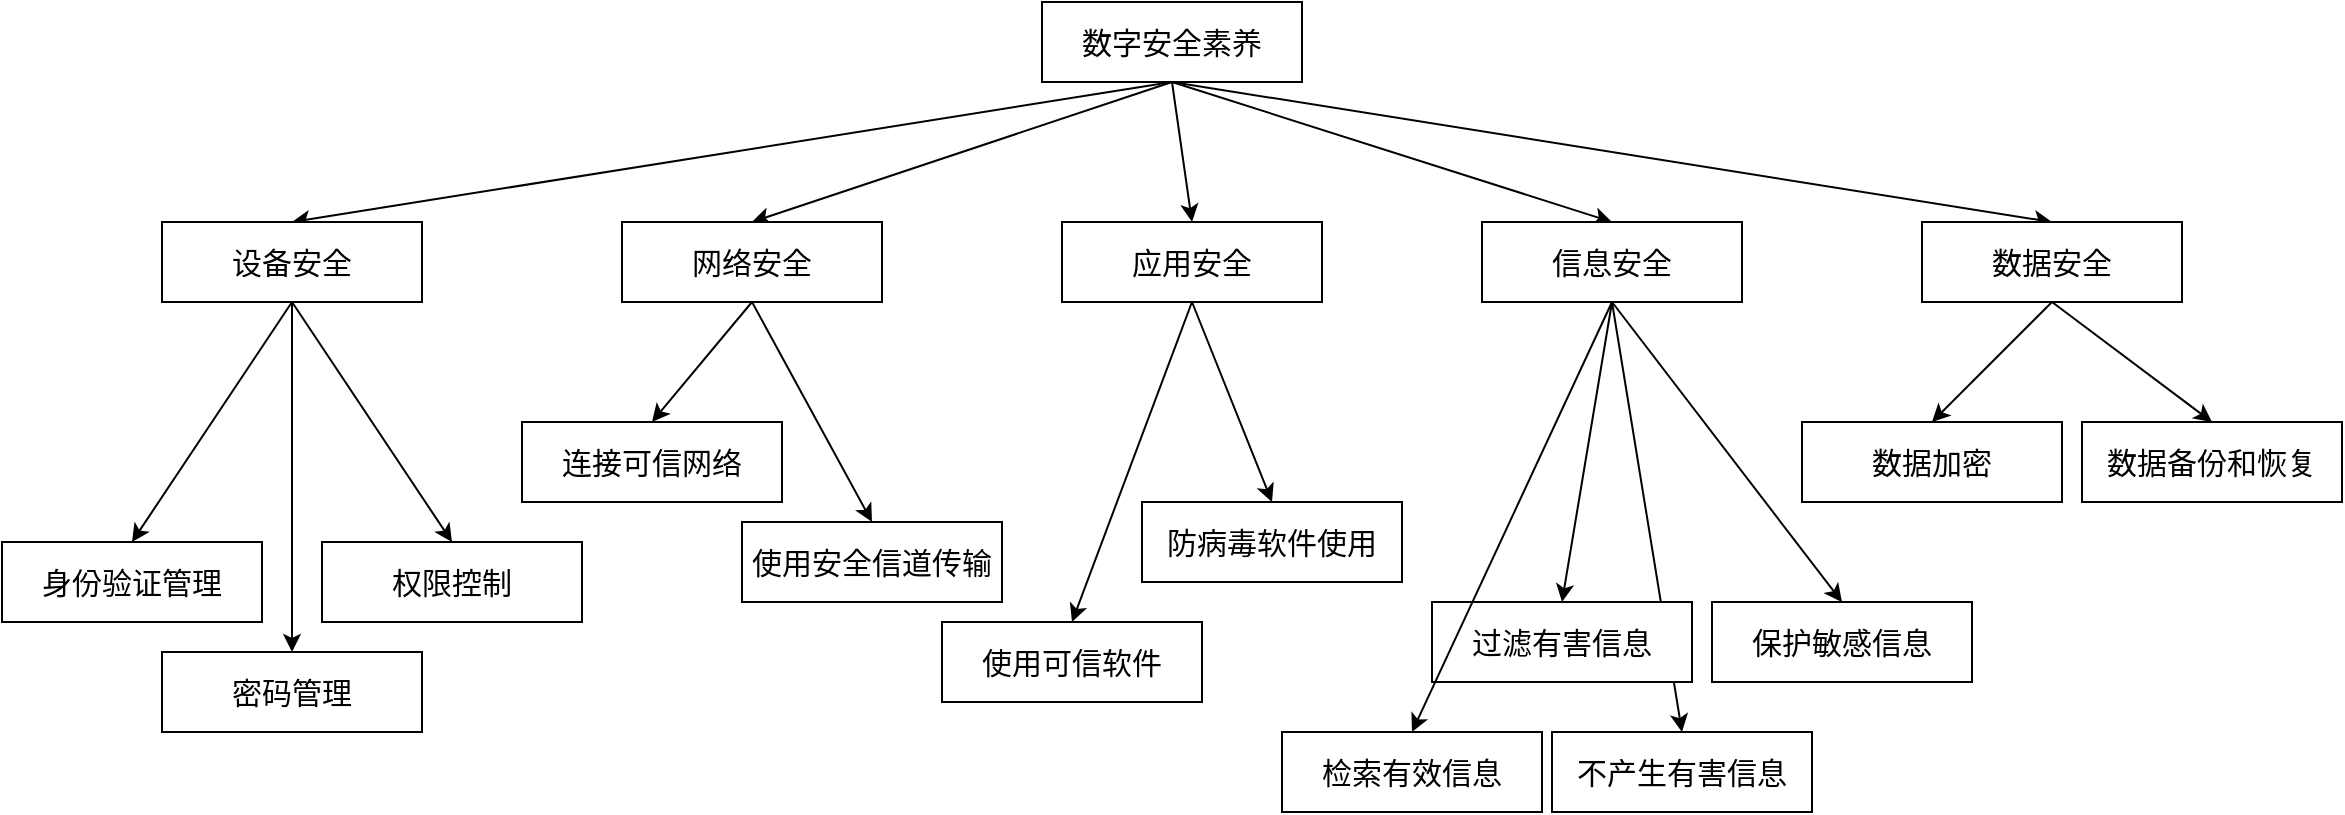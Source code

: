 <mxfile version="21.3.7" type="github">
  <diagram name="Page-1" id="10a91c8b-09ff-31b1-d368-03940ed4cc9e">
    <mxGraphModel dx="1050" dy="625" grid="1" gridSize="10" guides="1" tooltips="1" connect="1" arrows="1" fold="1" page="1" pageScale="1" pageWidth="1100" pageHeight="850" background="none" math="0" shadow="0">
      <root>
        <mxCell id="0" />
        <mxCell id="1" parent="0" />
        <mxCell id="FDhGqmkJ39EE4WDYJWKc-30" style="rounded=0;orthogonalLoop=1;jettySize=auto;html=1;entryX=0.5;entryY=0;entryDx=0;entryDy=0;exitX=0.5;exitY=1;exitDx=0;exitDy=0;" edge="1" parent="1" source="FDhGqmkJ39EE4WDYJWKc-1" target="FDhGqmkJ39EE4WDYJWKc-3">
          <mxGeometry relative="1" as="geometry" />
        </mxCell>
        <mxCell id="FDhGqmkJ39EE4WDYJWKc-31" style="rounded=0;orthogonalLoop=1;jettySize=auto;html=1;entryX=0.5;entryY=0;entryDx=0;entryDy=0;exitX=0.5;exitY=1;exitDx=0;exitDy=0;" edge="1" parent="1" source="FDhGqmkJ39EE4WDYJWKc-1" target="FDhGqmkJ39EE4WDYJWKc-2">
          <mxGeometry relative="1" as="geometry" />
        </mxCell>
        <mxCell id="FDhGqmkJ39EE4WDYJWKc-32" style="rounded=0;orthogonalLoop=1;jettySize=auto;html=1;entryX=0.5;entryY=0;entryDx=0;entryDy=0;exitX=0.5;exitY=1;exitDx=0;exitDy=0;" edge="1" parent="1" source="FDhGqmkJ39EE4WDYJWKc-1" target="FDhGqmkJ39EE4WDYJWKc-5">
          <mxGeometry relative="1" as="geometry" />
        </mxCell>
        <mxCell id="FDhGqmkJ39EE4WDYJWKc-33" style="rounded=0;orthogonalLoop=1;jettySize=auto;html=1;entryX=0.5;entryY=0;entryDx=0;entryDy=0;exitX=0.5;exitY=1;exitDx=0;exitDy=0;" edge="1" parent="1" source="FDhGqmkJ39EE4WDYJWKc-1" target="FDhGqmkJ39EE4WDYJWKc-4">
          <mxGeometry relative="1" as="geometry" />
        </mxCell>
        <mxCell id="FDhGqmkJ39EE4WDYJWKc-38" style="rounded=0;orthogonalLoop=1;jettySize=auto;html=1;entryX=0.5;entryY=0;entryDx=0;entryDy=0;exitX=0.5;exitY=1;exitDx=0;exitDy=0;" edge="1" parent="1" source="FDhGqmkJ39EE4WDYJWKc-1" target="FDhGqmkJ39EE4WDYJWKc-37">
          <mxGeometry relative="1" as="geometry" />
        </mxCell>
        <mxCell id="FDhGqmkJ39EE4WDYJWKc-1" value="数字安全素养" style="rounded=0;whiteSpace=wrap;html=1;fontSize=15;" vertex="1" parent="1">
          <mxGeometry x="600" y="40" width="130" height="40" as="geometry" />
        </mxCell>
        <mxCell id="FDhGqmkJ39EE4WDYJWKc-34" style="rounded=0;orthogonalLoop=1;jettySize=auto;html=1;entryX=0.5;entryY=0;entryDx=0;entryDy=0;exitX=0.5;exitY=1;exitDx=0;exitDy=0;" edge="1" parent="1" source="FDhGqmkJ39EE4WDYJWKc-2" target="FDhGqmkJ39EE4WDYJWKc-6">
          <mxGeometry relative="1" as="geometry" />
        </mxCell>
        <mxCell id="FDhGqmkJ39EE4WDYJWKc-35" style="rounded=0;orthogonalLoop=1;jettySize=auto;html=1;entryX=0.5;entryY=0;entryDx=0;entryDy=0;exitX=0.5;exitY=1;exitDx=0;exitDy=0;" edge="1" parent="1" source="FDhGqmkJ39EE4WDYJWKc-2" target="FDhGqmkJ39EE4WDYJWKc-14">
          <mxGeometry relative="1" as="geometry" />
        </mxCell>
        <mxCell id="FDhGqmkJ39EE4WDYJWKc-36" style="rounded=0;orthogonalLoop=1;jettySize=auto;html=1;entryX=0.5;entryY=0;entryDx=0;entryDy=0;exitX=0.5;exitY=1;exitDx=0;exitDy=0;" edge="1" parent="1" source="FDhGqmkJ39EE4WDYJWKc-2" target="FDhGqmkJ39EE4WDYJWKc-7">
          <mxGeometry relative="1" as="geometry" />
        </mxCell>
        <mxCell id="FDhGqmkJ39EE4WDYJWKc-2" value="设备安全" style="rounded=0;whiteSpace=wrap;html=1;fontSize=15;" vertex="1" parent="1">
          <mxGeometry x="160" y="150" width="130" height="40" as="geometry" />
        </mxCell>
        <mxCell id="FDhGqmkJ39EE4WDYJWKc-29" style="rounded=0;orthogonalLoop=1;jettySize=auto;html=1;entryX=0.5;entryY=0;entryDx=0;entryDy=0;exitX=0.5;exitY=1;exitDx=0;exitDy=0;" edge="1" parent="1" source="FDhGqmkJ39EE4WDYJWKc-3" target="FDhGqmkJ39EE4WDYJWKc-19">
          <mxGeometry relative="1" as="geometry" />
        </mxCell>
        <mxCell id="FDhGqmkJ39EE4WDYJWKc-45" style="rounded=0;orthogonalLoop=1;jettySize=auto;html=1;entryX=0.5;entryY=0;entryDx=0;entryDy=0;exitX=0.5;exitY=1;exitDx=0;exitDy=0;" edge="1" parent="1" source="FDhGqmkJ39EE4WDYJWKc-3" target="FDhGqmkJ39EE4WDYJWKc-44">
          <mxGeometry relative="1" as="geometry" />
        </mxCell>
        <mxCell id="FDhGqmkJ39EE4WDYJWKc-3" value="网络安全" style="rounded=0;whiteSpace=wrap;html=1;fontSize=15;" vertex="1" parent="1">
          <mxGeometry x="390" y="150" width="130" height="40" as="geometry" />
        </mxCell>
        <mxCell id="FDhGqmkJ39EE4WDYJWKc-26" style="rounded=0;orthogonalLoop=1;jettySize=auto;html=1;entryX=0.5;entryY=0;entryDx=0;entryDy=0;exitX=0.5;exitY=1;exitDx=0;exitDy=0;" edge="1" parent="1" source="FDhGqmkJ39EE4WDYJWKc-4" target="FDhGqmkJ39EE4WDYJWKc-8">
          <mxGeometry relative="1" as="geometry">
            <mxPoint x="750" y="240" as="targetPoint" />
          </mxGeometry>
        </mxCell>
        <mxCell id="FDhGqmkJ39EE4WDYJWKc-27" style="rounded=0;orthogonalLoop=1;jettySize=auto;html=1;entryX=0.5;entryY=0;entryDx=0;entryDy=0;exitX=0.5;exitY=1;exitDx=0;exitDy=0;" edge="1" parent="1" source="FDhGqmkJ39EE4WDYJWKc-4" target="FDhGqmkJ39EE4WDYJWKc-10">
          <mxGeometry relative="1" as="geometry">
            <mxPoint x="885" y="240" as="targetPoint" />
          </mxGeometry>
        </mxCell>
        <mxCell id="FDhGqmkJ39EE4WDYJWKc-28" style="rounded=0;orthogonalLoop=1;jettySize=auto;html=1;entryX=0.5;entryY=0;entryDx=0;entryDy=0;exitX=0.5;exitY=1;exitDx=0;exitDy=0;" edge="1" parent="1" source="FDhGqmkJ39EE4WDYJWKc-4" target="FDhGqmkJ39EE4WDYJWKc-9">
          <mxGeometry relative="1" as="geometry" />
        </mxCell>
        <mxCell id="FDhGqmkJ39EE4WDYJWKc-4" value="信息安全" style="rounded=0;whiteSpace=wrap;html=1;fontSize=15;" vertex="1" parent="1">
          <mxGeometry x="820" y="150" width="130" height="40" as="geometry" />
        </mxCell>
        <mxCell id="FDhGqmkJ39EE4WDYJWKc-17" style="orthogonalLoop=1;jettySize=auto;html=1;entryX=0.5;entryY=0;entryDx=0;entryDy=0;rounded=0;exitX=0.5;exitY=1;exitDx=0;exitDy=0;" edge="1" parent="1" source="FDhGqmkJ39EE4WDYJWKc-5" target="FDhGqmkJ39EE4WDYJWKc-15">
          <mxGeometry relative="1" as="geometry" />
        </mxCell>
        <mxCell id="FDhGqmkJ39EE4WDYJWKc-18" style="rounded=0;orthogonalLoop=1;jettySize=auto;html=1;entryX=0.5;entryY=0;entryDx=0;entryDy=0;exitX=0.5;exitY=1;exitDx=0;exitDy=0;" edge="1" parent="1" source="FDhGqmkJ39EE4WDYJWKc-5" target="FDhGqmkJ39EE4WDYJWKc-16">
          <mxGeometry relative="1" as="geometry" />
        </mxCell>
        <mxCell id="FDhGqmkJ39EE4WDYJWKc-5" value="应用安全" style="rounded=0;whiteSpace=wrap;html=1;fontSize=15;" vertex="1" parent="1">
          <mxGeometry x="610" y="150" width="130" height="40" as="geometry" />
        </mxCell>
        <mxCell id="FDhGqmkJ39EE4WDYJWKc-6" value="密码管理" style="rounded=0;whiteSpace=wrap;html=1;fontSize=15;" vertex="1" parent="1">
          <mxGeometry x="160" y="365" width="130" height="40" as="geometry" />
        </mxCell>
        <mxCell id="FDhGqmkJ39EE4WDYJWKc-7" value="身份验证管理" style="rounded=0;whiteSpace=wrap;html=1;fontSize=15;" vertex="1" parent="1">
          <mxGeometry x="80" y="310" width="130" height="40" as="geometry" />
        </mxCell>
        <mxCell id="FDhGqmkJ39EE4WDYJWKc-8" value="过滤有害信息" style="rounded=0;whiteSpace=wrap;html=1;fontSize=15;" vertex="1" parent="1">
          <mxGeometry x="795" y="340" width="130" height="40" as="geometry" />
        </mxCell>
        <mxCell id="FDhGqmkJ39EE4WDYJWKc-9" value="保护敏感信息" style="rounded=0;whiteSpace=wrap;html=1;fontSize=15;" vertex="1" parent="1">
          <mxGeometry x="935" y="340" width="130" height="40" as="geometry" />
        </mxCell>
        <mxCell id="FDhGqmkJ39EE4WDYJWKc-10" value="不产生有害信息" style="rounded=0;whiteSpace=wrap;html=1;fontSize=15;" vertex="1" parent="1">
          <mxGeometry x="855" y="405" width="130" height="40" as="geometry" />
        </mxCell>
        <mxCell id="FDhGqmkJ39EE4WDYJWKc-14" value="权限控制" style="rounded=0;whiteSpace=wrap;html=1;fontSize=15;" vertex="1" parent="1">
          <mxGeometry x="240" y="310" width="130" height="40" as="geometry" />
        </mxCell>
        <mxCell id="FDhGqmkJ39EE4WDYJWKc-15" value="使用可信软件" style="rounded=0;whiteSpace=wrap;html=1;fontSize=15;" vertex="1" parent="1">
          <mxGeometry x="550" y="350" width="130" height="40" as="geometry" />
        </mxCell>
        <mxCell id="FDhGqmkJ39EE4WDYJWKc-16" value="防病毒软件使用" style="rounded=0;whiteSpace=wrap;html=1;fontSize=15;" vertex="1" parent="1">
          <mxGeometry x="650" y="290" width="130" height="40" as="geometry" />
        </mxCell>
        <mxCell id="FDhGqmkJ39EE4WDYJWKc-19" value="连接可信网络" style="rounded=0;whiteSpace=wrap;html=1;fontSize=15;" vertex="1" parent="1">
          <mxGeometry x="340" y="250" width="130" height="40" as="geometry" />
        </mxCell>
        <mxCell id="FDhGqmkJ39EE4WDYJWKc-24" style="rounded=0;orthogonalLoop=1;jettySize=auto;html=1;entryX=0.5;entryY=0;entryDx=0;entryDy=0;exitX=0.5;exitY=1;exitDx=0;exitDy=0;" edge="1" parent="1" source="FDhGqmkJ39EE4WDYJWKc-4" target="FDhGqmkJ39EE4WDYJWKc-23">
          <mxGeometry relative="1" as="geometry">
            <mxPoint x="750" y="280" as="sourcePoint" />
          </mxGeometry>
        </mxCell>
        <mxCell id="FDhGqmkJ39EE4WDYJWKc-23" value="检索有效信息" style="rounded=0;whiteSpace=wrap;html=1;fontSize=15;" vertex="1" parent="1">
          <mxGeometry x="720" y="405" width="130" height="40" as="geometry" />
        </mxCell>
        <mxCell id="FDhGqmkJ39EE4WDYJWKc-42" style="rounded=0;orthogonalLoop=1;jettySize=auto;html=1;entryX=0.5;entryY=0;entryDx=0;entryDy=0;exitX=0.5;exitY=1;exitDx=0;exitDy=0;" edge="1" parent="1" source="FDhGqmkJ39EE4WDYJWKc-37" target="FDhGqmkJ39EE4WDYJWKc-40">
          <mxGeometry relative="1" as="geometry" />
        </mxCell>
        <mxCell id="FDhGqmkJ39EE4WDYJWKc-43" style="rounded=0;orthogonalLoop=1;jettySize=auto;html=1;entryX=0.5;entryY=0;entryDx=0;entryDy=0;exitX=0.5;exitY=1;exitDx=0;exitDy=0;" edge="1" parent="1" source="FDhGqmkJ39EE4WDYJWKc-37" target="FDhGqmkJ39EE4WDYJWKc-41">
          <mxGeometry relative="1" as="geometry" />
        </mxCell>
        <mxCell id="FDhGqmkJ39EE4WDYJWKc-37" value="数据安全" style="rounded=0;whiteSpace=wrap;html=1;fontSize=15;" vertex="1" parent="1">
          <mxGeometry x="1040" y="150" width="130" height="40" as="geometry" />
        </mxCell>
        <mxCell id="FDhGqmkJ39EE4WDYJWKc-40" value="数据加密" style="rounded=0;whiteSpace=wrap;html=1;fontSize=15;" vertex="1" parent="1">
          <mxGeometry x="980" y="250" width="130" height="40" as="geometry" />
        </mxCell>
        <mxCell id="FDhGqmkJ39EE4WDYJWKc-41" value="数据备份和恢复" style="rounded=0;whiteSpace=wrap;html=1;fontSize=15;" vertex="1" parent="1">
          <mxGeometry x="1120" y="250" width="130" height="40" as="geometry" />
        </mxCell>
        <mxCell id="FDhGqmkJ39EE4WDYJWKc-44" value="使用安全信道传输" style="rounded=0;whiteSpace=wrap;html=1;fontSize=15;" vertex="1" parent="1">
          <mxGeometry x="450" y="300" width="130" height="40" as="geometry" />
        </mxCell>
      </root>
    </mxGraphModel>
  </diagram>
</mxfile>
